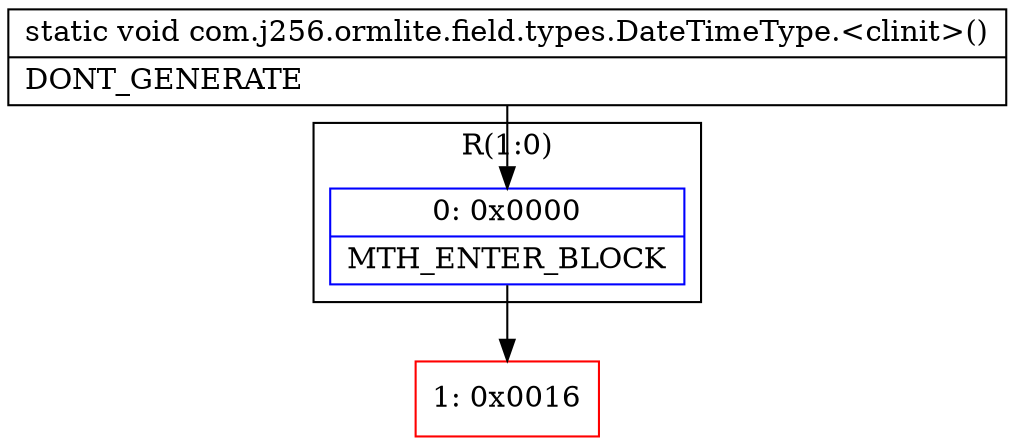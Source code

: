 digraph "CFG forcom.j256.ormlite.field.types.DateTimeType.\<clinit\>()V" {
subgraph cluster_Region_1894298127 {
label = "R(1:0)";
node [shape=record,color=blue];
Node_0 [shape=record,label="{0\:\ 0x0000|MTH_ENTER_BLOCK\l}"];
}
Node_1 [shape=record,color=red,label="{1\:\ 0x0016}"];
MethodNode[shape=record,label="{static void com.j256.ormlite.field.types.DateTimeType.\<clinit\>()  | DONT_GENERATE\l}"];
MethodNode -> Node_0;
Node_0 -> Node_1;
}

